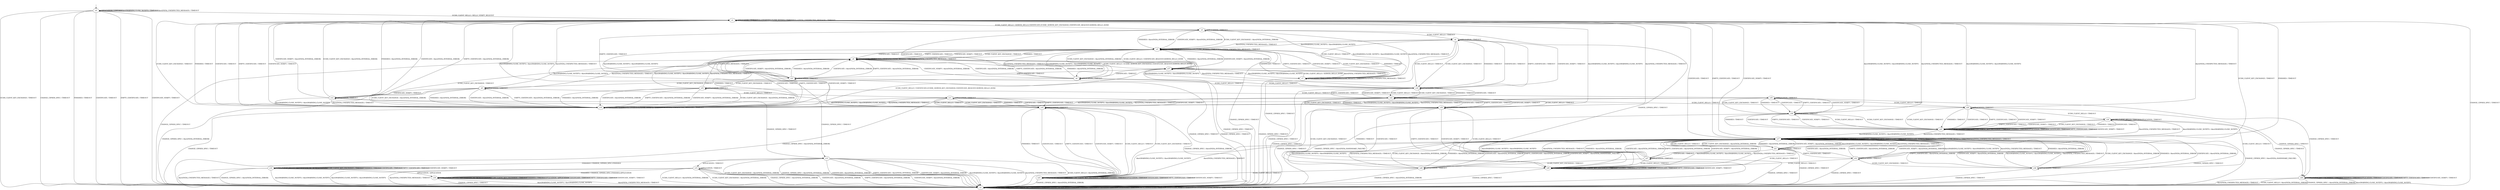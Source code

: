 digraph h5 {
s0 [label="s0"];
s1 [label="s1"];
s2 [label="s2"];
s3 [label="s3"];
s17 [label="s17"];
s4 [label="s4"];
s5 [label="s5"];
s6 [label="s6"];
s7 [label="s7"];
s21 [label="s21"];
s31 [label="s31"];
s8 [label="s8"];
s9 [label="s9"];
s18 [label="s18"];
s27 [label="s27"];
s29 [label="s29"];
s32 [label="s32"];
s33 [label="s33"];
s37 [label="s37"];
s10 [label="s10"];
s11 [label="s11"];
s12 [label="s12"];
s22 [label="s22"];
s28 [label="s28"];
s34 [label="s34"];
s35 [label="s35"];
s13 [label="s13"];
s19 [label="s19"];
s20 [label="s20"];
s30 [label="s30"];
s36 [label="s36"];
s14 [label="s14"];
s15 [label="s15"];
s23 [label="s23"];
s24 [label="s24"];
s25 [label="s25"];
s26 [label="s26"];
s16 [label="s16"];
s0 -> s1 [label="ECDH_CLIENT_HELLO / HELLO_VERIFY_REQUEST"];
s0 -> s2 [label="ECDH_CLIENT_KEY_EXCHANGE / TIMEOUT"];
s0 -> s2 [label="CHANGE_CIPHER_SPEC / TIMEOUT"];
s0 -> s2 [label="FINISHED / TIMEOUT"];
s0 -> s0 [label="APPLICATION / TIMEOUT"];
s0 -> s2 [label="CERTIFICATE / TIMEOUT"];
s0 -> s2 [label="EMPTY_CERTIFICATE / TIMEOUT"];
s0 -> s2 [label="CERTIFICATE_VERIFY / TIMEOUT"];
s0 -> s0 [label="Alert(WARNING,CLOSE_NOTIFY) / TIMEOUT"];
s0 -> s0 [label="Alert(FATAL,UNEXPECTED_MESSAGE) / TIMEOUT"];
s1 -> s3 [label="ECDH_CLIENT_HELLO / SERVER_HELLO,CERTIFICATE,ECDHE_SERVER_KEY_EXCHANGE,CERTIFICATE_REQUEST,SERVER_HELLO_DONE"];
s1 -> s17 [label="ECDH_CLIENT_KEY_EXCHANGE / TIMEOUT"];
s1 -> s2 [label="CHANGE_CIPHER_SPEC / TIMEOUT"];
s1 -> s17 [label="FINISHED / TIMEOUT"];
s1 -> s1 [label="APPLICATION / TIMEOUT"];
s1 -> s17 [label="CERTIFICATE / TIMEOUT"];
s1 -> s17 [label="EMPTY_CERTIFICATE / TIMEOUT"];
s1 -> s17 [label="CERTIFICATE_VERIFY / TIMEOUT"];
s1 -> s1 [label="Alert(WARNING,CLOSE_NOTIFY) / TIMEOUT"];
s1 -> s1 [label="Alert(FATAL,UNEXPECTED_MESSAGE) / TIMEOUT"];
s2 -> s2 [label="ECDH_CLIENT_HELLO / TIMEOUT"];
s2 -> s2 [label="ECDH_CLIENT_KEY_EXCHANGE / TIMEOUT"];
s2 -> s2 [label="CHANGE_CIPHER_SPEC / TIMEOUT"];
s2 -> s2 [label="FINISHED / TIMEOUT"];
s2 -> s2 [label="APPLICATION / TIMEOUT"];
s2 -> s2 [label="CERTIFICATE / TIMEOUT"];
s2 -> s2 [label="EMPTY_CERTIFICATE / TIMEOUT"];
s2 -> s2 [label="CERTIFICATE_VERIFY / TIMEOUT"];
s2 -> s2 [label="Alert(WARNING,CLOSE_NOTIFY) / TIMEOUT"];
s2 -> s2 [label="Alert(FATAL,UNEXPECTED_MESSAGE) / TIMEOUT"];
s3 -> s4 [label="ECDH_CLIENT_HELLO / TIMEOUT"];
s3 -> s5 [label="ECDH_CLIENT_KEY_EXCHANGE / Alert(FATAL,INTERNAL_ERROR)"];
s3 -> s2 [label="CHANGE_CIPHER_SPEC / TIMEOUT"];
s3 -> s5 [label="FINISHED / Alert(FATAL,INTERNAL_ERROR)"];
s3 -> s3 [label="APPLICATION / TIMEOUT"];
s3 -> s6 [label="CERTIFICATE / TIMEOUT"];
s3 -> s31 [label="EMPTY_CERTIFICATE / TIMEOUT"];
s3 -> s5 [label="CERTIFICATE_VERIFY / Alert(FATAL,INTERNAL_ERROR)"];
s3 -> s7 [label="Alert(WARNING,CLOSE_NOTIFY) / Alert(WARNING,CLOSE_NOTIFY)"];
s3 -> s7 [label="Alert(FATAL,UNEXPECTED_MESSAGE) / TIMEOUT"];
s17 -> s21 [label="ECDH_CLIENT_HELLO / TIMEOUT"];
s17 -> s17 [label="ECDH_CLIENT_KEY_EXCHANGE / TIMEOUT"];
s17 -> s2 [label="CHANGE_CIPHER_SPEC / TIMEOUT"];
s17 -> s17 [label="FINISHED / TIMEOUT"];
s17 -> s17 [label="APPLICATION / TIMEOUT"];
s17 -> s17 [label="CERTIFICATE / TIMEOUT"];
s17 -> s17 [label="EMPTY_CERTIFICATE / TIMEOUT"];
s17 -> s17 [label="CERTIFICATE_VERIFY / TIMEOUT"];
s17 -> s17 [label="Alert(WARNING,CLOSE_NOTIFY) / TIMEOUT"];
s17 -> s17 [label="Alert(FATAL,UNEXPECTED_MESSAGE) / TIMEOUT"];
s4 -> s18 [label="ECDH_CLIENT_HELLO / TIMEOUT"];
s4 -> s18 [label="ECDH_CLIENT_KEY_EXCHANGE / TIMEOUT"];
s4 -> s2 [label="CHANGE_CIPHER_SPEC / TIMEOUT"];
s4 -> s18 [label="FINISHED / TIMEOUT"];
s4 -> s4 [label="APPLICATION / TIMEOUT"];
s4 -> s18 [label="CERTIFICATE / TIMEOUT"];
s4 -> s18 [label="EMPTY_CERTIFICATE / TIMEOUT"];
s4 -> s18 [label="CERTIFICATE_VERIFY / TIMEOUT"];
s4 -> s5 [label="Alert(WARNING,CLOSE_NOTIFY) / Alert(WARNING,CLOSE_NOTIFY)"];
s4 -> s5 [label="Alert(FATAL,UNEXPECTED_MESSAGE) / TIMEOUT"];
s5 -> s37 [label="ECDH_CLIENT_HELLO / CERTIFICATE_REQUEST,SERVER_HELLO_DONE"];
s5 -> s8 [label="ECDH_CLIENT_KEY_EXCHANGE / TIMEOUT"];
s5 -> s2 [label="CHANGE_CIPHER_SPEC / TIMEOUT"];
s5 -> s8 [label="FINISHED / TIMEOUT"];
s5 -> s5 [label="APPLICATION / TIMEOUT"];
s5 -> s8 [label="CERTIFICATE / TIMEOUT"];
s5 -> s8 [label="EMPTY_CERTIFICATE / TIMEOUT"];
s5 -> s8 [label="CERTIFICATE_VERIFY / TIMEOUT"];
s5 -> s5 [label="Alert(WARNING,CLOSE_NOTIFY) / TIMEOUT"];
s5 -> s5 [label="Alert(FATAL,UNEXPECTED_MESSAGE) / TIMEOUT"];
s6 -> s18 [label="ECDH_CLIENT_HELLO / TIMEOUT"];
s6 -> s9 [label="ECDH_CLIENT_KEY_EXCHANGE / TIMEOUT"];
s6 -> s2 [label="CHANGE_CIPHER_SPEC / TIMEOUT"];
s6 -> s8 [label="FINISHED / Alert(FATAL,INTERNAL_ERROR)"];
s6 -> s6 [label="APPLICATION / TIMEOUT"];
s6 -> s8 [label="CERTIFICATE / Alert(FATAL,INTERNAL_ERROR)"];
s6 -> s8 [label="EMPTY_CERTIFICATE / Alert(FATAL,INTERNAL_ERROR)"];
s6 -> s8 [label="CERTIFICATE_VERIFY / Alert(FATAL,INTERNAL_ERROR)"];
s6 -> s5 [label="Alert(WARNING,CLOSE_NOTIFY) / Alert(WARNING,CLOSE_NOTIFY)"];
s6 -> s5 [label="Alert(FATAL,UNEXPECTED_MESSAGE) / TIMEOUT"];
s7 -> s37 [label="ECDH_CLIENT_HELLO / SERVER_HELLO_DONE"];
s7 -> s5 [label="ECDH_CLIENT_KEY_EXCHANGE / TIMEOUT"];
s7 -> s2 [label="CHANGE_CIPHER_SPEC / TIMEOUT"];
s7 -> s5 [label="FINISHED / TIMEOUT"];
s7 -> s7 [label="APPLICATION / TIMEOUT"];
s7 -> s5 [label="CERTIFICATE / TIMEOUT"];
s7 -> s5 [label="EMPTY_CERTIFICATE / TIMEOUT"];
s7 -> s5 [label="CERTIFICATE_VERIFY / TIMEOUT"];
s7 -> s7 [label="Alert(WARNING,CLOSE_NOTIFY) / TIMEOUT"];
s7 -> s7 [label="Alert(FATAL,UNEXPECTED_MESSAGE) / TIMEOUT"];
s21 -> s29 [label="ECDH_CLIENT_HELLO / TIMEOUT"];
s21 -> s17 [label="ECDH_CLIENT_KEY_EXCHANGE / Alert(FATAL,INTERNAL_ERROR)"];
s21 -> s2 [label="CHANGE_CIPHER_SPEC / TIMEOUT"];
s21 -> s17 [label="FINISHED / Alert(FATAL,INTERNAL_ERROR)"];
s21 -> s21 [label="APPLICATION / TIMEOUT"];
s21 -> s27 [label="CERTIFICATE / TIMEOUT"];
s21 -> s32 [label="EMPTY_CERTIFICATE / TIMEOUT"];
s21 -> s17 [label="CERTIFICATE_VERIFY / Alert(FATAL,INTERNAL_ERROR)"];
s21 -> s17 [label="Alert(WARNING,CLOSE_NOTIFY) / Alert(WARNING,CLOSE_NOTIFY)"];
s21 -> s17 [label="Alert(FATAL,UNEXPECTED_MESSAGE) / TIMEOUT"];
s31 -> s18 [label="ECDH_CLIENT_HELLO / TIMEOUT"];
s31 -> s33 [label="ECDH_CLIENT_KEY_EXCHANGE / TIMEOUT"];
s31 -> s2 [label="CHANGE_CIPHER_SPEC / TIMEOUT"];
s31 -> s8 [label="FINISHED / Alert(FATAL,INTERNAL_ERROR)"];
s31 -> s31 [label="APPLICATION / TIMEOUT"];
s31 -> s8 [label="CERTIFICATE / Alert(FATAL,INTERNAL_ERROR)"];
s31 -> s8 [label="EMPTY_CERTIFICATE / Alert(FATAL,INTERNAL_ERROR)"];
s31 -> s8 [label="CERTIFICATE_VERIFY / Alert(FATAL,INTERNAL_ERROR)"];
s31 -> s5 [label="Alert(WARNING,CLOSE_NOTIFY) / Alert(WARNING,CLOSE_NOTIFY)"];
s31 -> s5 [label="Alert(FATAL,UNEXPECTED_MESSAGE) / TIMEOUT"];
s8 -> s37 [label="ECDH_CLIENT_HELLO / ECDHE_SERVER_KEY_EXCHANGE,CERTIFICATE_REQUEST,SERVER_HELLO_DONE"];
s8 -> s10 [label="ECDH_CLIENT_KEY_EXCHANGE / TIMEOUT"];
s8 -> s2 [label="CHANGE_CIPHER_SPEC / TIMEOUT"];
s8 -> s10 [label="FINISHED / TIMEOUT"];
s8 -> s8 [label="APPLICATION / TIMEOUT"];
s8 -> s10 [label="CERTIFICATE / TIMEOUT"];
s8 -> s10 [label="EMPTY_CERTIFICATE / TIMEOUT"];
s8 -> s10 [label="CERTIFICATE_VERIFY / TIMEOUT"];
s8 -> s8 [label="Alert(WARNING,CLOSE_NOTIFY) / TIMEOUT"];
s8 -> s8 [label="Alert(FATAL,UNEXPECTED_MESSAGE) / TIMEOUT"];
s9 -> s11 [label="ECDH_CLIENT_HELLO / TIMEOUT"];
s9 -> s10 [label="ECDH_CLIENT_KEY_EXCHANGE / Alert(FATAL,INTERNAL_ERROR)"];
s9 -> s2 [label="CHANGE_CIPHER_SPEC / Alert(FATAL,INTERNAL_ERROR)"];
s9 -> s10 [label="FINISHED / Alert(FATAL,INTERNAL_ERROR)"];
s9 -> s9 [label="APPLICATION / TIMEOUT"];
s9 -> s10 [label="CERTIFICATE / Alert(FATAL,INTERNAL_ERROR)"];
s9 -> s10 [label="EMPTY_CERTIFICATE / Alert(FATAL,INTERNAL_ERROR)"];
s9 -> s12 [label="CERTIFICATE_VERIFY / TIMEOUT"];
s9 -> s8 [label="Alert(WARNING,CLOSE_NOTIFY) / Alert(WARNING,CLOSE_NOTIFY)"];
s9 -> s8 [label="Alert(FATAL,UNEXPECTED_MESSAGE) / TIMEOUT"];
s18 -> s22 [label="ECDH_CLIENT_HELLO / TIMEOUT"];
s18 -> s22 [label="ECDH_CLIENT_KEY_EXCHANGE / TIMEOUT"];
s18 -> s2 [label="CHANGE_CIPHER_SPEC / TIMEOUT"];
s18 -> s22 [label="FINISHED / TIMEOUT"];
s18 -> s18 [label="APPLICATION / TIMEOUT"];
s18 -> s22 [label="CERTIFICATE / TIMEOUT"];
s18 -> s22 [label="EMPTY_CERTIFICATE / TIMEOUT"];
s18 -> s22 [label="CERTIFICATE_VERIFY / TIMEOUT"];
s18 -> s8 [label="Alert(WARNING,CLOSE_NOTIFY) / Alert(WARNING,CLOSE_NOTIFY)"];
s18 -> s8 [label="Alert(FATAL,UNEXPECTED_MESSAGE) / TIMEOUT"];
s27 -> s29 [label="ECDH_CLIENT_HELLO / TIMEOUT"];
s27 -> s28 [label="ECDH_CLIENT_KEY_EXCHANGE / TIMEOUT"];
s27 -> s2 [label="CHANGE_CIPHER_SPEC / TIMEOUT"];
s27 -> s17 [label="FINISHED / Alert(FATAL,INTERNAL_ERROR)"];
s27 -> s27 [label="APPLICATION / TIMEOUT"];
s27 -> s17 [label="CERTIFICATE / Alert(FATAL,INTERNAL_ERROR)"];
s27 -> s17 [label="EMPTY_CERTIFICATE / Alert(FATAL,INTERNAL_ERROR)"];
s27 -> s17 [label="CERTIFICATE_VERIFY / Alert(FATAL,INTERNAL_ERROR)"];
s27 -> s17 [label="Alert(WARNING,CLOSE_NOTIFY) / Alert(WARNING,CLOSE_NOTIFY)"];
s27 -> s17 [label="Alert(FATAL,UNEXPECTED_MESSAGE) / TIMEOUT"];
s29 -> s29 [label="ECDH_CLIENT_HELLO / TIMEOUT"];
s29 -> s29 [label="ECDH_CLIENT_KEY_EXCHANGE / TIMEOUT"];
s29 -> s2 [label="CHANGE_CIPHER_SPEC / TIMEOUT"];
s29 -> s29 [label="FINISHED / TIMEOUT"];
s29 -> s29 [label="APPLICATION / TIMEOUT"];
s29 -> s29 [label="CERTIFICATE / TIMEOUT"];
s29 -> s29 [label="EMPTY_CERTIFICATE / TIMEOUT"];
s29 -> s29 [label="CERTIFICATE_VERIFY / TIMEOUT"];
s29 -> s17 [label="Alert(WARNING,CLOSE_NOTIFY) / Alert(WARNING,CLOSE_NOTIFY)"];
s29 -> s17 [label="Alert(FATAL,UNEXPECTED_MESSAGE) / TIMEOUT"];
s32 -> s29 [label="ECDH_CLIENT_HELLO / TIMEOUT"];
s32 -> s34 [label="ECDH_CLIENT_KEY_EXCHANGE / TIMEOUT"];
s32 -> s2 [label="CHANGE_CIPHER_SPEC / TIMEOUT"];
s32 -> s17 [label="FINISHED / Alert(FATAL,INTERNAL_ERROR)"];
s32 -> s32 [label="APPLICATION / TIMEOUT"];
s32 -> s17 [label="CERTIFICATE / Alert(FATAL,INTERNAL_ERROR)"];
s32 -> s17 [label="EMPTY_CERTIFICATE / Alert(FATAL,INTERNAL_ERROR)"];
s32 -> s17 [label="CERTIFICATE_VERIFY / Alert(FATAL,INTERNAL_ERROR)"];
s32 -> s17 [label="Alert(WARNING,CLOSE_NOTIFY) / Alert(WARNING,CLOSE_NOTIFY)"];
s32 -> s17 [label="Alert(FATAL,UNEXPECTED_MESSAGE) / TIMEOUT"];
s33 -> s35 [label="ECDH_CLIENT_HELLO / TIMEOUT"];
s33 -> s10 [label="ECDH_CLIENT_KEY_EXCHANGE / Alert(FATAL,INTERNAL_ERROR)"];
s33 -> s13 [label="CHANGE_CIPHER_SPEC / TIMEOUT"];
s33 -> s10 [label="FINISHED / Alert(FATAL,INTERNAL_ERROR)"];
s33 -> s33 [label="APPLICATION / TIMEOUT"];
s33 -> s10 [label="CERTIFICATE / Alert(FATAL,INTERNAL_ERROR)"];
s33 -> s10 [label="EMPTY_CERTIFICATE / Alert(FATAL,INTERNAL_ERROR)"];
s33 -> s10 [label="CERTIFICATE_VERIFY / Alert(FATAL,INTERNAL_ERROR)"];
s33 -> s8 [label="Alert(WARNING,CLOSE_NOTIFY) / Alert(WARNING,CLOSE_NOTIFY)"];
s33 -> s8 [label="Alert(FATAL,UNEXPECTED_MESSAGE) / TIMEOUT"];
s37 -> s4 [label="ECDH_CLIENT_HELLO / TIMEOUT"];
s37 -> s5 [label="ECDH_CLIENT_KEY_EXCHANGE / Alert(FATAL,INTERNAL_ERROR)"];
s37 -> s2 [label="CHANGE_CIPHER_SPEC / TIMEOUT"];
s37 -> s5 [label="FINISHED / Alert(FATAL,INTERNAL_ERROR)"];
s37 -> s37 [label="APPLICATION / TIMEOUT"];
s37 -> s6 [label="CERTIFICATE / TIMEOUT"];
s37 -> s31 [label="EMPTY_CERTIFICATE / TIMEOUT"];
s37 -> s5 [label="CERTIFICATE_VERIFY / Alert(FATAL,INTERNAL_ERROR)"];
s37 -> s7 [label="Alert(WARNING,CLOSE_NOTIFY) / Alert(WARNING,CLOSE_NOTIFY)"];
s37 -> s7 [label="Alert(FATAL,UNEXPECTED_MESSAGE) / TIMEOUT"];
s10 -> s37 [label="ECDH_CLIENT_HELLO / CERTIFICATE,ECDHE_SERVER_KEY_EXCHANGE,CERTIFICATE_REQUEST,SERVER_HELLO_DONE"];
s10 -> s1 [label="ECDH_CLIENT_KEY_EXCHANGE / TIMEOUT"];
s10 -> s2 [label="CHANGE_CIPHER_SPEC / TIMEOUT"];
s10 -> s1 [label="FINISHED / TIMEOUT"];
s10 -> s10 [label="APPLICATION / TIMEOUT"];
s10 -> s1 [label="CERTIFICATE / TIMEOUT"];
s10 -> s1 [label="EMPTY_CERTIFICATE / TIMEOUT"];
s10 -> s1 [label="CERTIFICATE_VERIFY / TIMEOUT"];
s10 -> s10 [label="Alert(WARNING,CLOSE_NOTIFY) / TIMEOUT"];
s10 -> s10 [label="Alert(FATAL,UNEXPECTED_MESSAGE) / TIMEOUT"];
s11 -> s19 [label="ECDH_CLIENT_HELLO / TIMEOUT"];
s11 -> s19 [label="ECDH_CLIENT_KEY_EXCHANGE / TIMEOUT"];
s11 -> s2 [label="CHANGE_CIPHER_SPEC / Alert(FATAL,INTERNAL_ERROR)"];
s11 -> s19 [label="FINISHED / TIMEOUT"];
s11 -> s11 [label="APPLICATION / TIMEOUT"];
s11 -> s19 [label="CERTIFICATE / TIMEOUT"];
s11 -> s19 [label="EMPTY_CERTIFICATE / TIMEOUT"];
s11 -> s19 [label="CERTIFICATE_VERIFY / TIMEOUT"];
s11 -> s10 [label="Alert(WARNING,CLOSE_NOTIFY) / Alert(WARNING,CLOSE_NOTIFY)"];
s11 -> s10 [label="Alert(FATAL,UNEXPECTED_MESSAGE) / TIMEOUT"];
s12 -> s20 [label="ECDH_CLIENT_HELLO / TIMEOUT"];
s12 -> s1 [label="ECDH_CLIENT_KEY_EXCHANGE / Alert(FATAL,INTERNAL_ERROR)"];
s12 -> s13 [label="CHANGE_CIPHER_SPEC / TIMEOUT"];
s12 -> s1 [label="FINISHED / Alert(FATAL,INTERNAL_ERROR)"];
s12 -> s12 [label="APPLICATION / TIMEOUT"];
s12 -> s1 [label="CERTIFICATE / Alert(FATAL,INTERNAL_ERROR)"];
s12 -> s1 [label="EMPTY_CERTIFICATE / Alert(FATAL,INTERNAL_ERROR)"];
s12 -> s1 [label="CERTIFICATE_VERIFY / Alert(FATAL,INTERNAL_ERROR)"];
s12 -> s10 [label="Alert(WARNING,CLOSE_NOTIFY) / Alert(WARNING,CLOSE_NOTIFY)"];
s12 -> s10 [label="Alert(FATAL,UNEXPECTED_MESSAGE) / TIMEOUT"];
s22 -> s30 [label="ECDH_CLIENT_HELLO / TIMEOUT"];
s22 -> s30 [label="ECDH_CLIENT_KEY_EXCHANGE / TIMEOUT"];
s22 -> s2 [label="CHANGE_CIPHER_SPEC / TIMEOUT"];
s22 -> s30 [label="FINISHED / TIMEOUT"];
s22 -> s22 [label="APPLICATION / TIMEOUT"];
s22 -> s30 [label="CERTIFICATE / TIMEOUT"];
s22 -> s30 [label="EMPTY_CERTIFICATE / TIMEOUT"];
s22 -> s30 [label="CERTIFICATE_VERIFY / TIMEOUT"];
s22 -> s10 [label="Alert(WARNING,CLOSE_NOTIFY) / Alert(WARNING,CLOSE_NOTIFY)"];
s22 -> s10 [label="Alert(FATAL,UNEXPECTED_MESSAGE) / TIMEOUT"];
s28 -> s23 [label="ECDH_CLIENT_HELLO / TIMEOUT"];
s28 -> s17 [label="ECDH_CLIENT_KEY_EXCHANGE / Alert(FATAL,INTERNAL_ERROR)"];
s28 -> s2 [label="CHANGE_CIPHER_SPEC / Alert(FATAL,INTERNAL_ERROR)"];
s28 -> s17 [label="FINISHED / Alert(FATAL,INTERNAL_ERROR)"];
s28 -> s28 [label="APPLICATION / TIMEOUT"];
s28 -> s17 [label="CERTIFICATE / Alert(FATAL,INTERNAL_ERROR)"];
s28 -> s17 [label="EMPTY_CERTIFICATE / Alert(FATAL,INTERNAL_ERROR)"];
s28 -> s17 [label="CERTIFICATE_VERIFY / Alert(FATAL,HANDSHAKE_FAILURE)"];
s28 -> s17 [label="Alert(WARNING,CLOSE_NOTIFY) / Alert(WARNING,CLOSE_NOTIFY)"];
s28 -> s17 [label="Alert(FATAL,UNEXPECTED_MESSAGE) / TIMEOUT"];
s34 -> s24 [label="ECDH_CLIENT_HELLO / TIMEOUT"];
s34 -> s17 [label="ECDH_CLIENT_KEY_EXCHANGE / Alert(FATAL,INTERNAL_ERROR)"];
s34 -> s2 [label="CHANGE_CIPHER_SPEC / TIMEOUT"];
s34 -> s17 [label="FINISHED / Alert(FATAL,INTERNAL_ERROR)"];
s34 -> s34 [label="APPLICATION / TIMEOUT"];
s34 -> s17 [label="CERTIFICATE / Alert(FATAL,INTERNAL_ERROR)"];
s34 -> s17 [label="EMPTY_CERTIFICATE / Alert(FATAL,INTERNAL_ERROR)"];
s34 -> s17 [label="CERTIFICATE_VERIFY / Alert(FATAL,INTERNAL_ERROR)"];
s34 -> s17 [label="Alert(WARNING,CLOSE_NOTIFY) / Alert(WARNING,CLOSE_NOTIFY)"];
s34 -> s17 [label="Alert(FATAL,UNEXPECTED_MESSAGE) / TIMEOUT"];
s35 -> s20 [label="ECDH_CLIENT_HELLO / TIMEOUT"];
s35 -> s36 [label="ECDH_CLIENT_KEY_EXCHANGE / TIMEOUT"];
s35 -> s26 [label="CHANGE_CIPHER_SPEC / TIMEOUT"];
s35 -> s36 [label="FINISHED / TIMEOUT"];
s35 -> s35 [label="APPLICATION / TIMEOUT"];
s35 -> s36 [label="CERTIFICATE / TIMEOUT"];
s35 -> s36 [label="EMPTY_CERTIFICATE / TIMEOUT"];
s35 -> s36 [label="CERTIFICATE_VERIFY / TIMEOUT"];
s35 -> s10 [label="Alert(WARNING,CLOSE_NOTIFY) / Alert(WARNING,CLOSE_NOTIFY)"];
s35 -> s10 [label="Alert(FATAL,UNEXPECTED_MESSAGE) / TIMEOUT"];
s13 -> s2 [label="ECDH_CLIENT_HELLO / Alert(FATAL,INTERNAL_ERROR)"];
s13 -> s2 [label="ECDH_CLIENT_KEY_EXCHANGE / Alert(FATAL,INTERNAL_ERROR)"];
s13 -> s2 [label="CHANGE_CIPHER_SPEC / Alert(FATAL,INTERNAL_ERROR)"];
s13 -> s14 [label="FINISHED / CHANGE_CIPHER_SPEC,FINISHED"];
s13 -> s15 [label="APPLICATION / TIMEOUT"];
s13 -> s2 [label="CERTIFICATE / Alert(FATAL,INTERNAL_ERROR)"];
s13 -> s2 [label="EMPTY_CERTIFICATE / Alert(FATAL,INTERNAL_ERROR)"];
s13 -> s2 [label="CERTIFICATE_VERIFY / Alert(FATAL,INTERNAL_ERROR)"];
s13 -> s2 [label="Alert(WARNING,CLOSE_NOTIFY) / Alert(WARNING,CLOSE_NOTIFY)"];
s13 -> s2 [label="Alert(FATAL,UNEXPECTED_MESSAGE) / TIMEOUT"];
s19 -> s23 [label="ECDH_CLIENT_HELLO / TIMEOUT"];
s19 -> s23 [label="ECDH_CLIENT_KEY_EXCHANGE / TIMEOUT"];
s19 -> s2 [label="CHANGE_CIPHER_SPEC / Alert(FATAL,INTERNAL_ERROR)"];
s19 -> s23 [label="FINISHED / TIMEOUT"];
s19 -> s19 [label="APPLICATION / TIMEOUT"];
s19 -> s23 [label="CERTIFICATE / TIMEOUT"];
s19 -> s23 [label="EMPTY_CERTIFICATE / TIMEOUT"];
s19 -> s23 [label="CERTIFICATE_VERIFY / TIMEOUT"];
s19 -> s1 [label="Alert(WARNING,CLOSE_NOTIFY) / Alert(WARNING,CLOSE_NOTIFY)"];
s19 -> s1 [label="Alert(FATAL,UNEXPECTED_MESSAGE) / TIMEOUT"];
s20 -> s24 [label="ECDH_CLIENT_HELLO / TIMEOUT"];
s20 -> s25 [label="ECDH_CLIENT_KEY_EXCHANGE / TIMEOUT"];
s20 -> s26 [label="CHANGE_CIPHER_SPEC / TIMEOUT"];
s20 -> s25 [label="FINISHED / TIMEOUT"];
s20 -> s20 [label="APPLICATION / TIMEOUT"];
s20 -> s25 [label="CERTIFICATE / TIMEOUT"];
s20 -> s25 [label="EMPTY_CERTIFICATE / TIMEOUT"];
s20 -> s25 [label="CERTIFICATE_VERIFY / TIMEOUT"];
s20 -> s1 [label="Alert(WARNING,CLOSE_NOTIFY) / Alert(WARNING,CLOSE_NOTIFY)"];
s20 -> s1 [label="Alert(FATAL,UNEXPECTED_MESSAGE) / TIMEOUT"];
s30 -> s29 [label="ECDH_CLIENT_HELLO / TIMEOUT"];
s30 -> s29 [label="ECDH_CLIENT_KEY_EXCHANGE / TIMEOUT"];
s30 -> s2 [label="CHANGE_CIPHER_SPEC / TIMEOUT"];
s30 -> s29 [label="FINISHED / TIMEOUT"];
s30 -> s30 [label="APPLICATION / TIMEOUT"];
s30 -> s29 [label="CERTIFICATE / TIMEOUT"];
s30 -> s29 [label="EMPTY_CERTIFICATE / TIMEOUT"];
s30 -> s29 [label="CERTIFICATE_VERIFY / TIMEOUT"];
s30 -> s1 [label="Alert(WARNING,CLOSE_NOTIFY) / Alert(WARNING,CLOSE_NOTIFY)"];
s30 -> s1 [label="Alert(FATAL,UNEXPECTED_MESSAGE) / TIMEOUT"];
s36 -> s25 [label="ECDH_CLIENT_HELLO / TIMEOUT"];
s36 -> s25 [label="ECDH_CLIENT_KEY_EXCHANGE / TIMEOUT"];
s36 -> s2 [label="CHANGE_CIPHER_SPEC / Alert(FATAL,HANDSHAKE_FAILURE)"];
s36 -> s25 [label="FINISHED / TIMEOUT"];
s36 -> s36 [label="APPLICATION / TIMEOUT"];
s36 -> s25 [label="CERTIFICATE / TIMEOUT"];
s36 -> s25 [label="EMPTY_CERTIFICATE / TIMEOUT"];
s36 -> s25 [label="CERTIFICATE_VERIFY / TIMEOUT"];
s36 -> s1 [label="Alert(WARNING,CLOSE_NOTIFY) / Alert(WARNING,CLOSE_NOTIFY)"];
s36 -> s1 [label="Alert(FATAL,UNEXPECTED_MESSAGE) / TIMEOUT"];
s14 -> s14 [label="ECDH_CLIENT_HELLO / Alert(WARNING,NO_RENEGOTIATION)"];
s14 -> s14 [label="ECDH_CLIENT_KEY_EXCHANGE / TIMEOUT"];
s14 -> s2 [label="CHANGE_CIPHER_SPEC / Alert(FATAL,INTERNAL_ERROR)"];
s14 -> s14 [label="FINISHED / TIMEOUT"];
s14 -> s16 [label="APPLICATION / APPLICATION"];
s14 -> s14 [label="CERTIFICATE / TIMEOUT"];
s14 -> s14 [label="EMPTY_CERTIFICATE / TIMEOUT"];
s14 -> s14 [label="CERTIFICATE_VERIFY / TIMEOUT"];
s14 -> s2 [label="Alert(WARNING,CLOSE_NOTIFY) / Alert(WARNING,CLOSE_NOTIFY)"];
s14 -> s2 [label="Alert(FATAL,UNEXPECTED_MESSAGE) / TIMEOUT"];
s15 -> s2 [label="ECDH_CLIENT_HELLO / Alert(FATAL,INTERNAL_ERROR)"];
s15 -> s2 [label="ECDH_CLIENT_KEY_EXCHANGE / Alert(FATAL,INTERNAL_ERROR)"];
s15 -> s2 [label="CHANGE_CIPHER_SPEC / Alert(FATAL,INTERNAL_ERROR)"];
s15 -> s16 [label="FINISHED / CHANGE_CIPHER_SPEC,FINISHED,APPLICATION"];
s15 -> s15 [label="APPLICATION / TIMEOUT"];
s15 -> s2 [label="CERTIFICATE / Alert(FATAL,INTERNAL_ERROR)"];
s15 -> s2 [label="EMPTY_CERTIFICATE / Alert(FATAL,INTERNAL_ERROR)"];
s15 -> s2 [label="CERTIFICATE_VERIFY / Alert(FATAL,INTERNAL_ERROR)"];
s15 -> s2 [label="Alert(WARNING,CLOSE_NOTIFY) / Alert(WARNING,CLOSE_NOTIFY)"];
s15 -> s2 [label="Alert(FATAL,UNEXPECTED_MESSAGE) / TIMEOUT"];
s23 -> s23 [label="ECDH_CLIENT_HELLO / TIMEOUT"];
s23 -> s23 [label="ECDH_CLIENT_KEY_EXCHANGE / TIMEOUT"];
s23 -> s2 [label="CHANGE_CIPHER_SPEC / Alert(FATAL,INTERNAL_ERROR)"];
s23 -> s23 [label="FINISHED / TIMEOUT"];
s23 -> s23 [label="APPLICATION / TIMEOUT"];
s23 -> s23 [label="CERTIFICATE / TIMEOUT"];
s23 -> s23 [label="EMPTY_CERTIFICATE / TIMEOUT"];
s23 -> s23 [label="CERTIFICATE_VERIFY / TIMEOUT"];
s23 -> s17 [label="Alert(WARNING,CLOSE_NOTIFY) / Alert(WARNING,CLOSE_NOTIFY)"];
s23 -> s17 [label="Alert(FATAL,UNEXPECTED_MESSAGE) / TIMEOUT"];
s24 -> s24 [label="ECDH_CLIENT_HELLO / TIMEOUT"];
s24 -> s25 [label="ECDH_CLIENT_KEY_EXCHANGE / TIMEOUT"];
s24 -> s26 [label="CHANGE_CIPHER_SPEC / TIMEOUT"];
s24 -> s25 [label="FINISHED / TIMEOUT"];
s24 -> s24 [label="APPLICATION / TIMEOUT"];
s24 -> s25 [label="CERTIFICATE / TIMEOUT"];
s24 -> s25 [label="EMPTY_CERTIFICATE / TIMEOUT"];
s24 -> s25 [label="CERTIFICATE_VERIFY / TIMEOUT"];
s24 -> s17 [label="Alert(WARNING,CLOSE_NOTIFY) / Alert(WARNING,CLOSE_NOTIFY)"];
s24 -> s17 [label="Alert(FATAL,UNEXPECTED_MESSAGE) / TIMEOUT"];
s25 -> s25 [label="ECDH_CLIENT_HELLO / TIMEOUT"];
s25 -> s25 [label="ECDH_CLIENT_KEY_EXCHANGE / TIMEOUT"];
s25 -> s2 [label="CHANGE_CIPHER_SPEC / Alert(FATAL,HANDSHAKE_FAILURE)"];
s25 -> s25 [label="FINISHED / TIMEOUT"];
s25 -> s25 [label="APPLICATION / TIMEOUT"];
s25 -> s25 [label="CERTIFICATE / TIMEOUT"];
s25 -> s25 [label="EMPTY_CERTIFICATE / TIMEOUT"];
s25 -> s25 [label="CERTIFICATE_VERIFY / TIMEOUT"];
s25 -> s17 [label="Alert(WARNING,CLOSE_NOTIFY) / Alert(WARNING,CLOSE_NOTIFY)"];
s25 -> s17 [label="Alert(FATAL,UNEXPECTED_MESSAGE) / TIMEOUT"];
s26 -> s2 [label="ECDH_CLIENT_HELLO / Alert(FATAL,INTERNAL_ERROR)"];
s26 -> s26 [label="ECDH_CLIENT_KEY_EXCHANGE / TIMEOUT"];
s26 -> s2 [label="CHANGE_CIPHER_SPEC / Alert(FATAL,INTERNAL_ERROR)"];
s26 -> s26 [label="FINISHED / TIMEOUT"];
s26 -> s26 [label="APPLICATION / TIMEOUT"];
s26 -> s26 [label="CERTIFICATE / TIMEOUT"];
s26 -> s26 [label="EMPTY_CERTIFICATE / TIMEOUT"];
s26 -> s26 [label="CERTIFICATE_VERIFY / TIMEOUT"];
s26 -> s2 [label="Alert(WARNING,CLOSE_NOTIFY) / Alert(WARNING,CLOSE_NOTIFY)"];
s26 -> s2 [label="Alert(FATAL,UNEXPECTED_MESSAGE) / TIMEOUT"];
s16 -> s16 [label="ECDH_CLIENT_HELLO / Alert(WARNING,NO_RENEGOTIATION)"];
s16 -> s16 [label="ECDH_CLIENT_KEY_EXCHANGE / TIMEOUT"];
s16 -> s2 [label="CHANGE_CIPHER_SPEC / TIMEOUT"];
s16 -> s16 [label="FINISHED / TIMEOUT"];
s16 -> s16 [label="APPLICATION / APPLICATION"];
s16 -> s16 [label="CERTIFICATE / TIMEOUT"];
s16 -> s16 [label="EMPTY_CERTIFICATE / TIMEOUT"];
s16 -> s16 [label="CERTIFICATE_VERIFY / TIMEOUT"];
s16 -> s2 [label="Alert(WARNING,CLOSE_NOTIFY) / Alert(WARNING,CLOSE_NOTIFY)"];
s16 -> s2 [label="Alert(FATAL,UNEXPECTED_MESSAGE) / TIMEOUT"];
__start0 [shape=none, label=""];
__start0 -> s0 [label=""];
}
